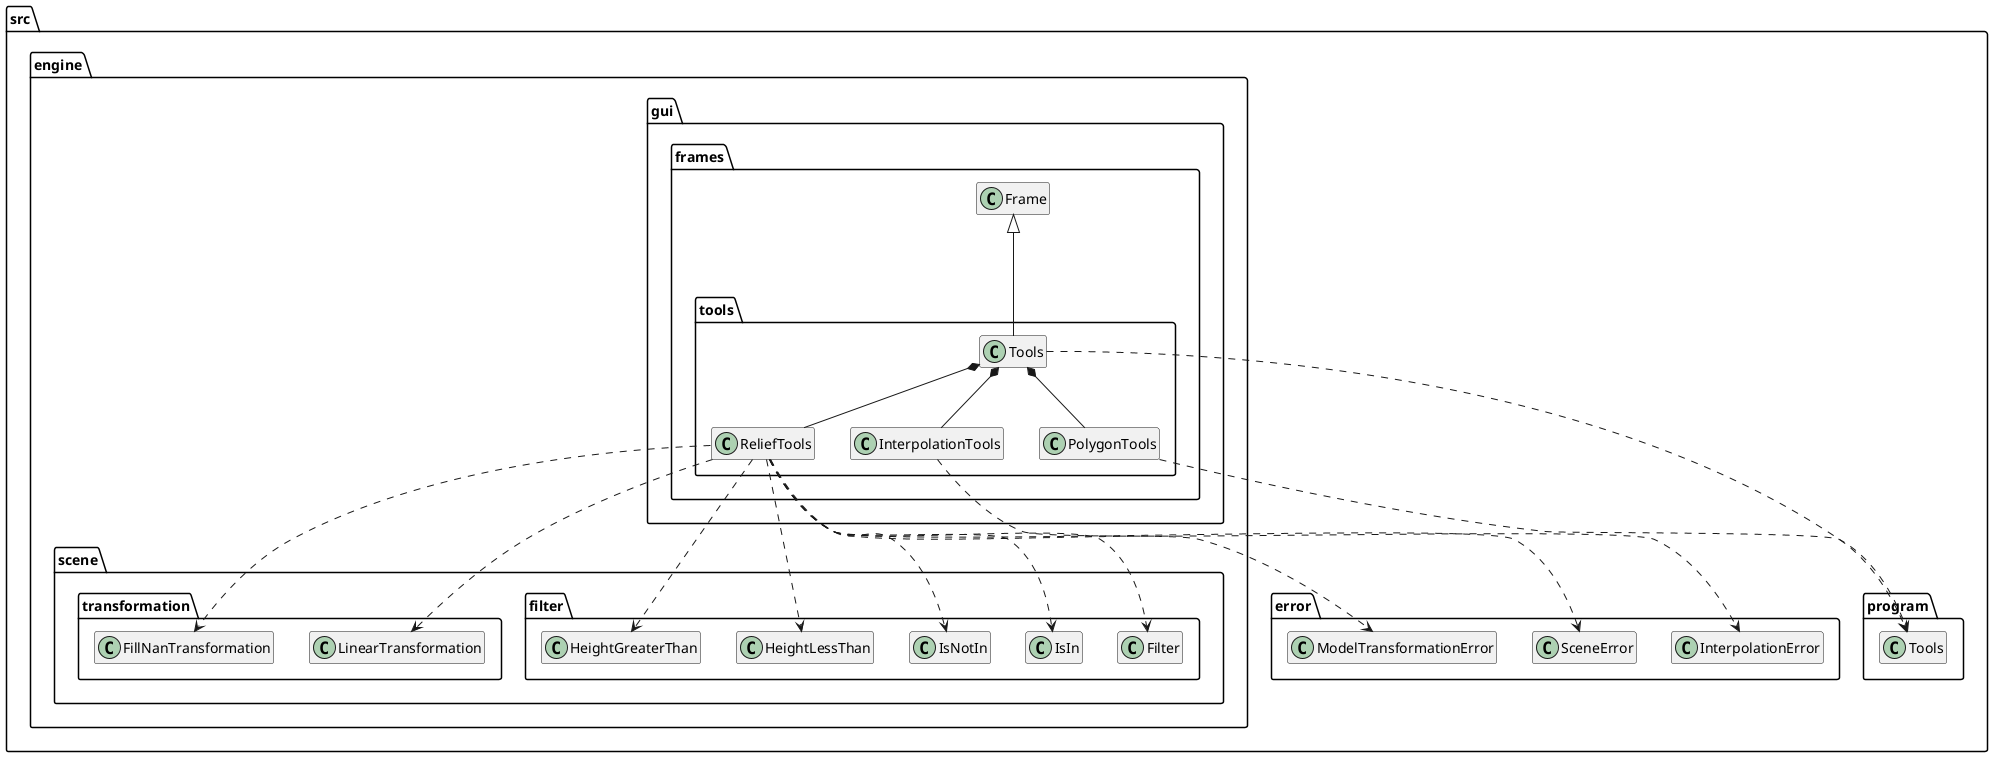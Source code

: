 @startuml

' Template file to use to create the diagrams od the packages.
' Every file must have a sub part called INTERNAL with the internal connections of the package and
' a sub part called EXTERNAL with the external parts.

!startsub INTERNAL

package src.engine.gui.frames.tools {
    class src.engine.gui.frames.tools.Tools
    class src.engine.gui.frames.tools.ReliefTools
    class src.engine.gui.frames.tools.PolygonTools
    class src.engine.gui.frames.tools.InterpolationTools
}

src.engine.gui.frames.tools.Tools *-- src.engine.gui.frames.tools.ReliefTools
src.engine.gui.frames.tools.Tools *-- src.engine.gui.frames.tools.PolygonTools
src.engine.gui.frames.tools.Tools *-- src.engine.gui.frames.tools.InterpolationTools
!endsub



!startsub EXTERNAL
    src.engine.gui.frames.tools.Tools -u--|> src.engine.gui.frames.Frame
    src.engine.gui.frames.tools.ReliefTools ..> src.error.SceneError
    src.engine.gui.frames.tools.ReliefTools ..> src.error.ModelTransformationError
    src.engine.gui.frames.tools.InterpolationTools ..> src.error.InterpolationError
    src.engine.gui.frames.tools.PolygonTools ..> src.program.Tools
    src.engine.gui.frames.tools.Tools ..> src.program.Tools

    src.engine.gui.frames.tools.ReliefTools ..> src.engine.scene.filter.Filter
    src.engine.gui.frames.tools.ReliefTools ..> src.engine.scene.filter.IsIn
    src.engine.gui.frames.tools.ReliefTools ..> src.engine.scene.filter.IsNotIn
    src.engine.gui.frames.tools.ReliefTools ..> src.engine.scene.filter.HeightLessThan
    src.engine.gui.frames.tools.ReliefTools ..> src.engine.scene.filter.HeightGreaterThan
    src.engine.gui.frames.tools.ReliefTools ..> src.engine.scene.transformation.LinearTransformation
    src.engine.gui.frames.tools.ReliefTools ..> src.engine.scene.transformation.FillNanTransformation
!endsub

hide members

@enduml